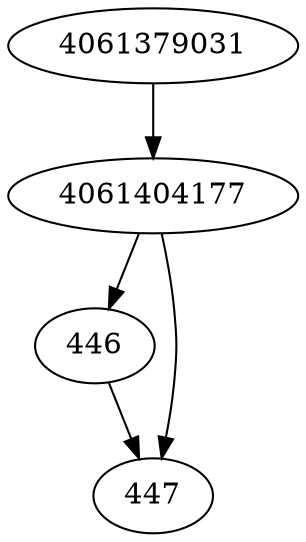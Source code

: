 strict digraph  {
4061404177;
4061379031;
446;
447;
4061404177 -> 446;
4061404177 -> 447;
4061379031 -> 4061404177;
446 -> 447;
}
